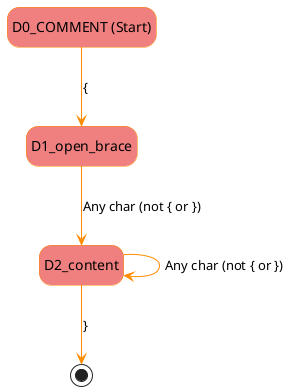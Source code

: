 @startuml
hide empty description
skinparam state {
  BackgroundColor lightcoral
  ArrowColor darkorange
  BorderColor darkorange
}

state "D0_COMMENT (Start)" as D0_comment
state "D1_open_brace" as D1_comment
state "D2_content" as D2_comment
state "D3_close_brace" as D3_comment <<end>>

D0_comment --> D1_comment : {
D1_comment --> D2_comment : Any char (not { or })
D2_comment --> D2_comment : Any char (not { or })
D2_comment --> D3_comment : }
@enduml

